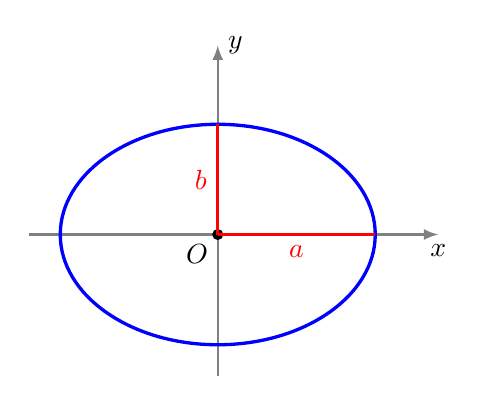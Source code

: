 \begin{tikzpicture}[scale=2]

% Axes
     \draw[->,>=latex,thick, gray] (-1.2,0)--(1.4,0) node[below,black] {$x$};
     \draw[->,>=latex,thick, gray] (0,-0.9)--(0,1.2) node[right,black] {$y$};  

      \begin{scope}[yscale=0.7]
       \draw[very thick, blue] (0,0) circle (1cm);
      \end{scope}

     \fill (0:0) circle (1pt) node[below left] {$O$};
     \draw[very thick, red] (0,0)--+(1,0) node[midway, below]{$a$};
     \draw[very thick, red] (0,0)--+(0,0.7) node[midway, left]{$b$};

\end{tikzpicture}
